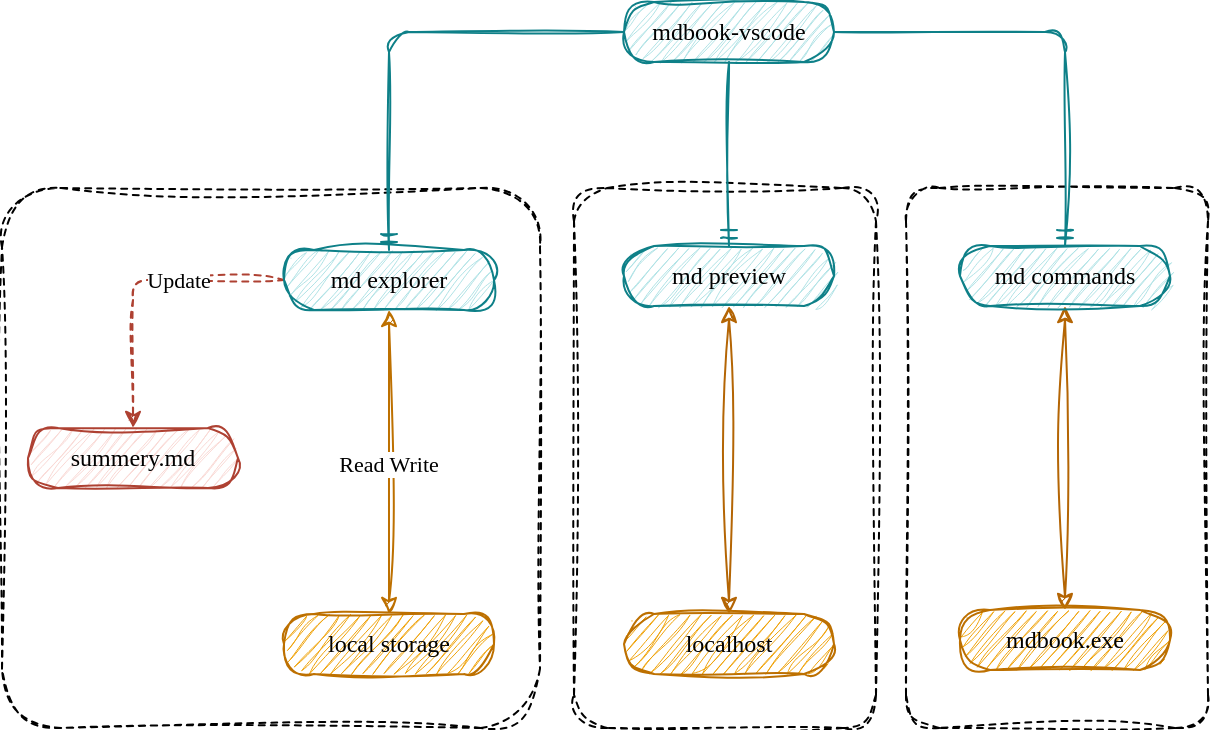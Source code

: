<mxfile>
    <diagram id="j6xatku6SBN4nHvIT2ky" name="Page-1">
        <mxGraphModel dx="798" dy="468" grid="0" gridSize="10" guides="1" tooltips="1" connect="1" arrows="1" fold="1" page="0" pageScale="1" pageWidth="850" pageHeight="1100" background="none" math="0" shadow="0" adaptiveColors="auto">
            <root>
                <mxCell id="0"/>
                <mxCell id="1" parent="0"/>
                <mxCell id="35" value="" style="whiteSpace=wrap;html=1;rounded=1;arcSize=11;fontFamily=Comic Sans MS;sketch=1;curveFitting=1;jiggle=2;dashed=1;fillColor=none;strokeColor=light-dark(#000000,#666666);" vertex="1" parent="1">
                    <mxGeometry x="628" y="167" width="151" height="270" as="geometry"/>
                </mxCell>
                <mxCell id="34" value="" style="whiteSpace=wrap;html=1;rounded=1;arcSize=11;fontFamily=Comic Sans MS;sketch=1;curveFitting=1;jiggle=2;dashed=1;fillColor=none;strokeColor=light-dark(#000000,#666666);" vertex="1" parent="1">
                    <mxGeometry x="462" y="167" width="151" height="270" as="geometry"/>
                </mxCell>
                <mxCell id="31" value="" style="whiteSpace=wrap;html=1;rounded=1;arcSize=11;fontFamily=Comic Sans MS;sketch=1;curveFitting=1;jiggle=2;dashed=1;fillColor=none;strokeColor=light-dark(#000000,#666666);" vertex="1" parent="1">
                    <mxGeometry x="176" y="167" width="269" height="270" as="geometry"/>
                </mxCell>
                <mxCell id="10" style="edgeStyle=orthogonalEdgeStyle;html=1;entryX=0.5;entryY=0;entryDx=0;entryDy=0;sketch=1;curveFitting=1;jiggle=2;dashed=1;strokeWidth=1;fillColor=#fad9d5;strokeColor=#ae4132;" edge="1" parent="1" source="2" target="3">
                    <mxGeometry relative="1" as="geometry"/>
                </mxCell>
                <mxCell id="11" value="Update" style="edgeLabel;html=1;align=center;verticalAlign=middle;resizable=0;points=[];fontFamily=Comic Sans MS;labelBorderColor=none;textShadow=0;spacingTop=0;spacing=3;spacingLeft=1;fontColor=default;" vertex="1" connectable="0" parent="10">
                    <mxGeometry x="-0.277" relative="1" as="geometry">
                        <mxPoint as="offset"/>
                    </mxGeometry>
                </mxCell>
                <mxCell id="2" value="md explorer" style="whiteSpace=wrap;html=1;rounded=1;arcSize=50;fontFamily=Comic Sans MS;sketch=1;curveFitting=1;jiggle=2;fillColor=#b0e3e6;strokeColor=#0e8088;" vertex="1" parent="1">
                    <mxGeometry x="317" y="198" width="105" height="30" as="geometry"/>
                </mxCell>
                <mxCell id="3" value="summery.md" style="whiteSpace=wrap;html=1;rounded=1;arcSize=50;fontFamily=Comic Sans MS;sketch=1;curveFitting=1;jiggle=2;fillColor=#fad9d5;strokeColor=#ae4132;" vertex="1" parent="1">
                    <mxGeometry x="189" y="287" width="105" height="30" as="geometry"/>
                </mxCell>
                <mxCell id="6" style="edgeStyle=orthogonalEdgeStyle;html=1;entryX=0.5;entryY=1;entryDx=0;entryDy=0;sketch=1;curveFitting=1;jiggle=2;startArrow=classic;startFill=1;fillColor=#f0a30a;strokeColor=#BD7000;" edge="1" parent="1" source="5" target="2">
                    <mxGeometry relative="1" as="geometry"/>
                </mxCell>
                <mxCell id="12" value="Read Write" style="edgeLabel;html=1;align=center;verticalAlign=middle;resizable=0;points=[];fontFamily=Comic Sans MS;" vertex="1" connectable="0" parent="6">
                    <mxGeometry x="-0.013" y="1" relative="1" as="geometry">
                        <mxPoint as="offset"/>
                    </mxGeometry>
                </mxCell>
                <mxCell id="5" value="local storage" style="whiteSpace=wrap;html=1;rounded=1;arcSize=50;fontFamily=Comic Sans MS;sketch=1;curveFitting=1;jiggle=2;fillColor=#f0a30a;fontColor=#000000;strokeColor=#BD7000;" vertex="1" parent="1">
                    <mxGeometry x="317" y="380" width="105" height="30" as="geometry"/>
                </mxCell>
                <mxCell id="17" style="edgeStyle=orthogonalEdgeStyle;shape=connector;rounded=1;sketch=1;jiggle=2;curveFitting=1;html=1;entryX=0.5;entryY=0;entryDx=0;entryDy=0;strokeColor=#b46504;align=center;verticalAlign=middle;fontFamily=Helvetica;fontSize=11;fontColor=default;labelBackgroundColor=default;startArrow=classic;startFill=1;endArrow=classic;fillColor=#fad7ac;" edge="1" parent="1" source="13" target="14">
                    <mxGeometry relative="1" as="geometry"/>
                </mxCell>
                <mxCell id="13" value="md preview" style="whiteSpace=wrap;html=1;rounded=1;arcSize=50;fontFamily=Comic Sans MS;sketch=1;curveFitting=1;jiggle=2;fillColor=#b0e3e6;strokeColor=#0e8088;" vertex="1" parent="1">
                    <mxGeometry x="487" y="196" width="105" height="30" as="geometry"/>
                </mxCell>
                <mxCell id="14" value="localhost" style="whiteSpace=wrap;html=1;rounded=1;arcSize=50;fontFamily=Comic Sans MS;sketch=1;curveFitting=1;jiggle=2;fillColor=#f0a30a;fontColor=#000000;strokeColor=#BD7000;" vertex="1" parent="1">
                    <mxGeometry x="487" y="380" width="105" height="30" as="geometry"/>
                </mxCell>
                <mxCell id="27" style="edgeStyle=orthogonalEdgeStyle;shape=connector;rounded=1;sketch=1;jiggle=2;curveFitting=1;html=1;entryX=0.5;entryY=0;entryDx=0;entryDy=0;strokeColor=#0e8088;align=center;verticalAlign=middle;fontFamily=Helvetica;fontSize=11;fontColor=default;labelBackgroundColor=default;startArrow=none;startFill=0;endArrow=ERmandOne;endFill=0;fillColor=#b0e3e6;" edge="1" parent="1" source="15" target="22">
                    <mxGeometry relative="1" as="geometry"/>
                </mxCell>
                <mxCell id="28" style="edgeStyle=orthogonalEdgeStyle;shape=connector;rounded=1;sketch=1;jiggle=2;curveFitting=1;html=1;entryX=0.5;entryY=0;entryDx=0;entryDy=0;strokeColor=#0e8088;align=center;verticalAlign=middle;fontFamily=Helvetica;fontSize=11;fontColor=default;labelBackgroundColor=default;startArrow=none;startFill=0;endArrow=ERmandOne;endFill=0;fillColor=#b0e3e6;" edge="1" parent="1" source="15" target="13">
                    <mxGeometry relative="1" as="geometry"/>
                </mxCell>
                <mxCell id="29" style="edgeStyle=orthogonalEdgeStyle;shape=connector;rounded=1;sketch=1;jiggle=2;curveFitting=1;html=1;entryX=0.5;entryY=0;entryDx=0;entryDy=0;strokeColor=#0e8088;align=center;verticalAlign=middle;fontFamily=Helvetica;fontSize=11;fontColor=default;labelBackgroundColor=default;startArrow=none;startFill=0;endArrow=ERmandOne;endFill=0;fillColor=#b0e3e6;" edge="1" parent="1" source="15" target="2">
                    <mxGeometry relative="1" as="geometry"/>
                </mxCell>
                <mxCell id="15" value="mdbook-vscode" style="whiteSpace=wrap;html=1;rounded=1;arcSize=50;fontFamily=Comic Sans MS;sketch=1;curveFitting=1;jiggle=2;fillColor=#b0e3e6;strokeColor=#0e8088;" vertex="1" parent="1">
                    <mxGeometry x="487" y="74" width="105" height="30" as="geometry"/>
                </mxCell>
                <mxCell id="25" style="edgeStyle=orthogonalEdgeStyle;shape=connector;rounded=1;sketch=1;jiggle=2;curveFitting=1;html=1;entryX=0.5;entryY=0;entryDx=0;entryDy=0;strokeColor=#b46504;align=center;verticalAlign=middle;fontFamily=Helvetica;fontSize=11;fontColor=default;labelBackgroundColor=default;startArrow=classic;startFill=1;endArrow=classic;fillColor=#fad7ac;" edge="1" parent="1" source="22" target="23">
                    <mxGeometry relative="1" as="geometry"/>
                </mxCell>
                <mxCell id="22" value="md commands" style="whiteSpace=wrap;html=1;rounded=1;arcSize=50;fontFamily=Comic Sans MS;sketch=1;curveFitting=1;jiggle=2;fillColor=#b0e3e6;strokeColor=#0e8088;" vertex="1" parent="1">
                    <mxGeometry x="655" y="196" width="105" height="30" as="geometry"/>
                </mxCell>
                <mxCell id="23" value="mdbook.exe" style="whiteSpace=wrap;html=1;rounded=1;arcSize=50;fontFamily=Comic Sans MS;sketch=1;curveFitting=1;jiggle=2;fillColor=#f0a30a;fontColor=#000000;strokeColor=#BD7000;" vertex="1" parent="1">
                    <mxGeometry x="655" y="378" width="105" height="30" as="geometry"/>
                </mxCell>
            </root>
        </mxGraphModel>
    </diagram>
</mxfile>